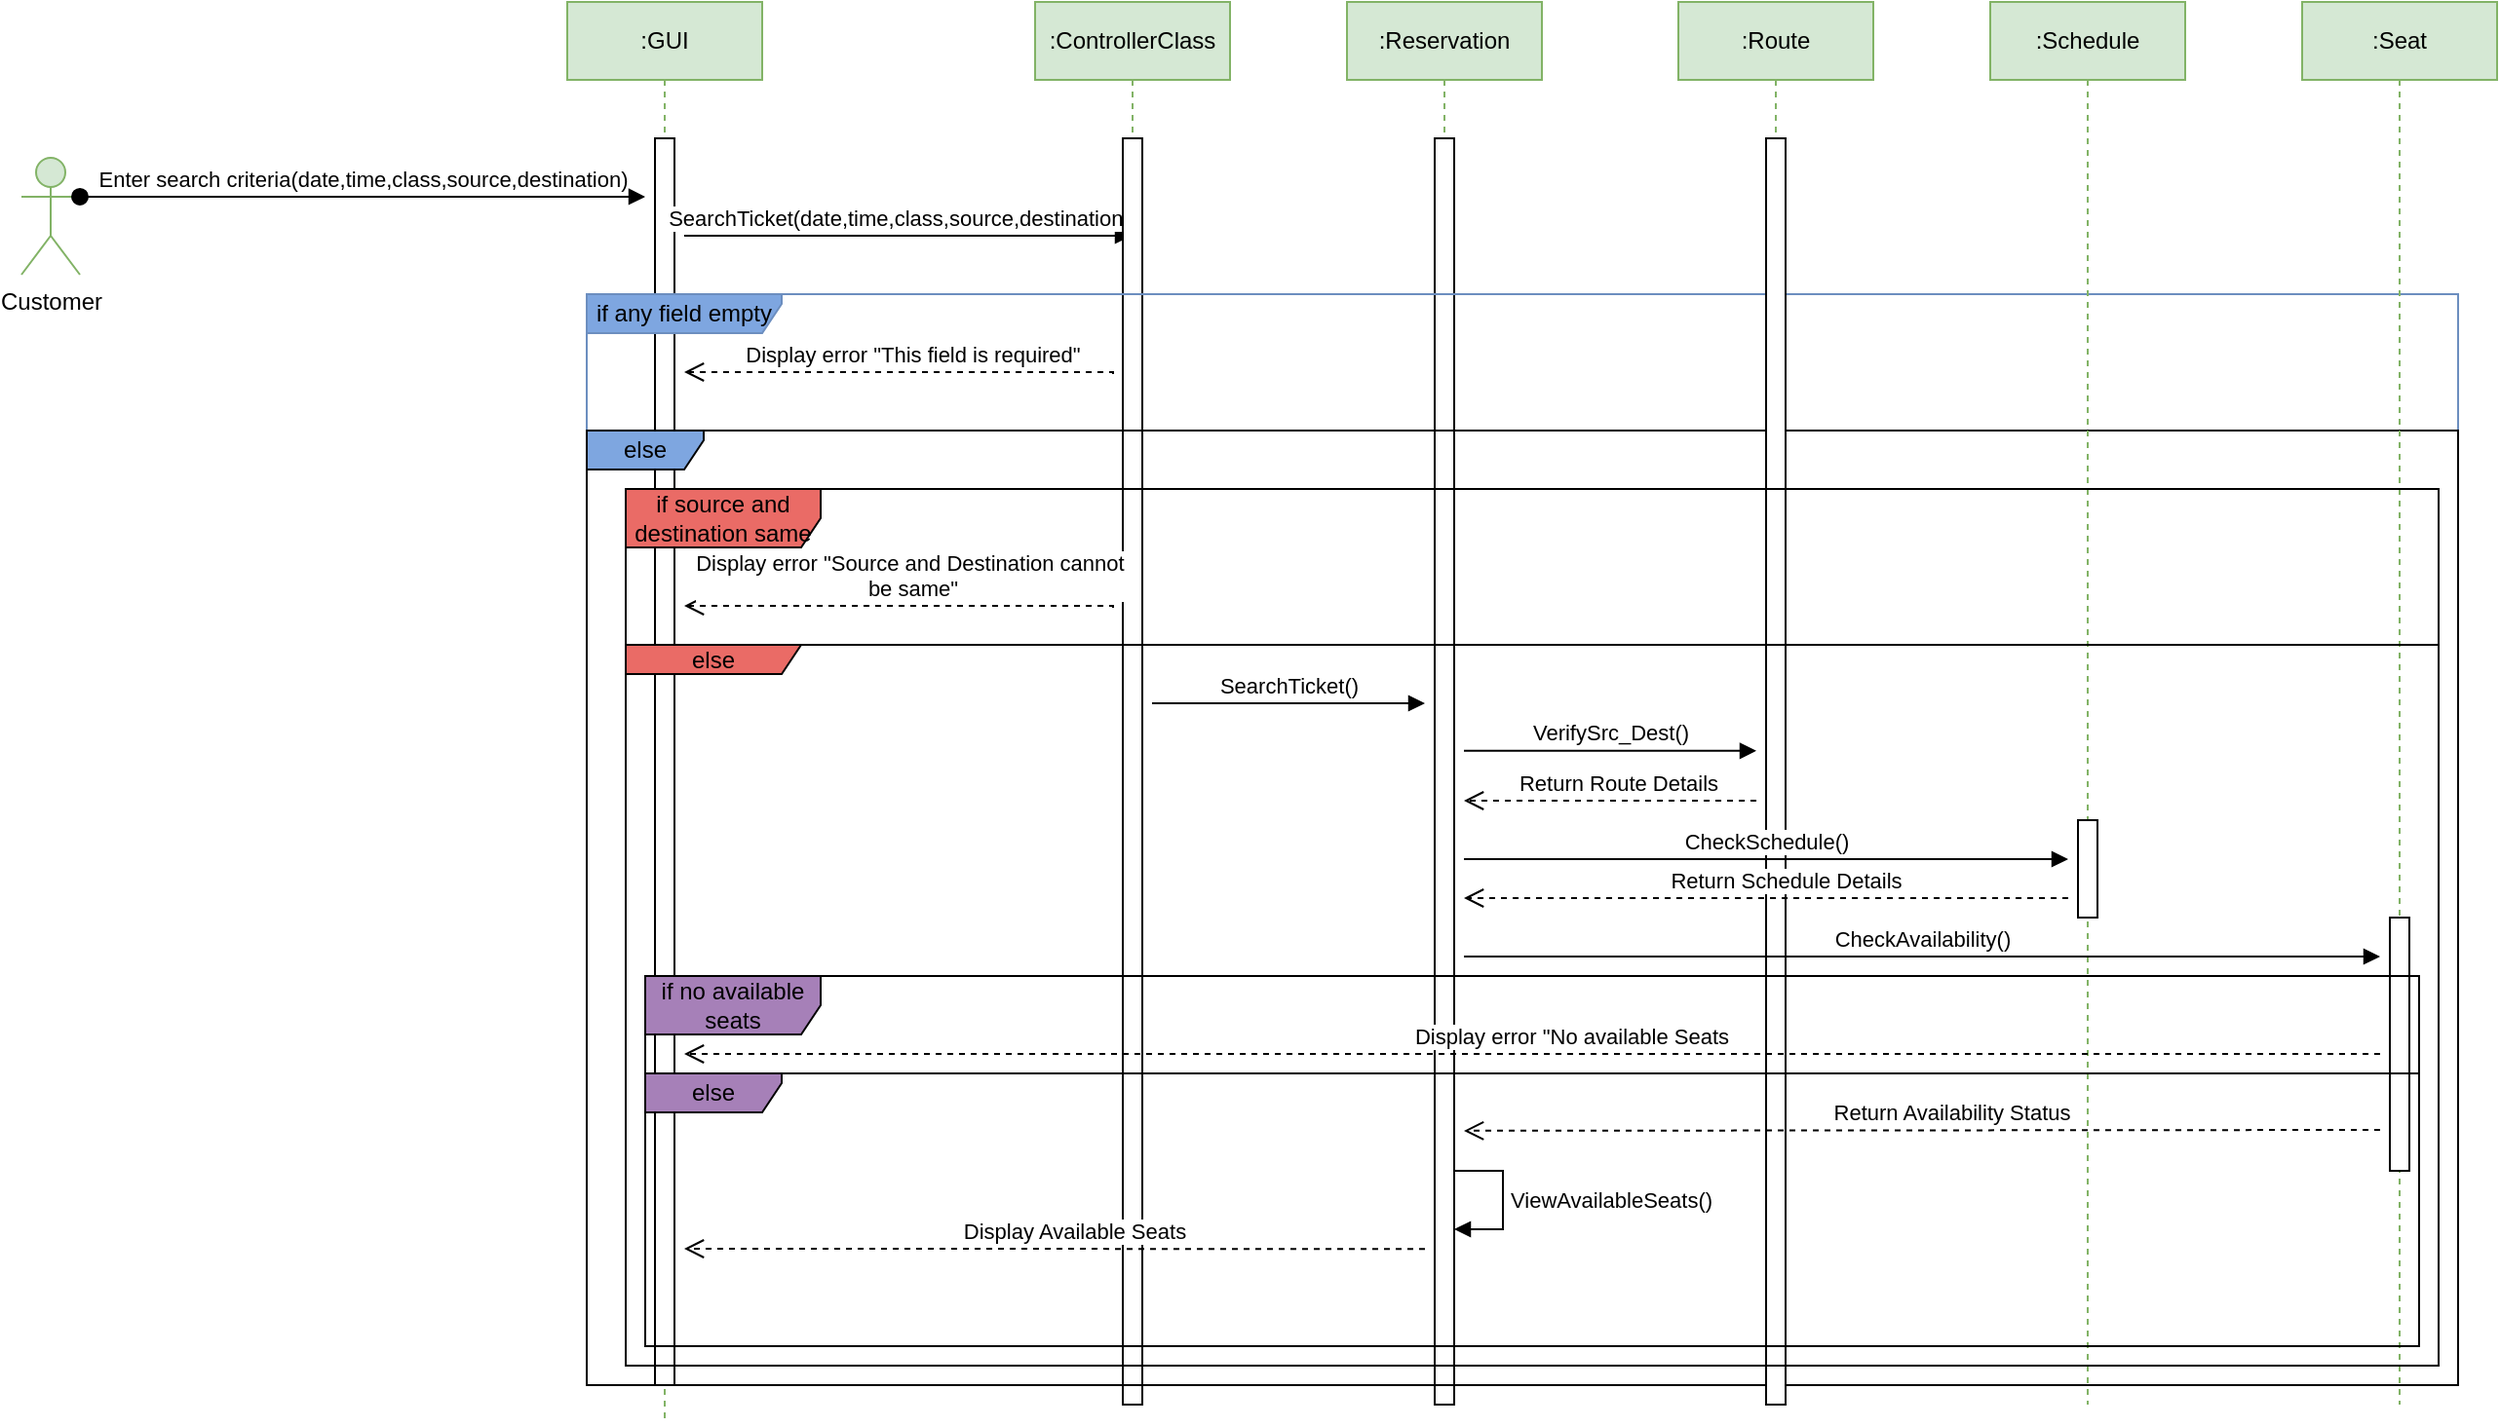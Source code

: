 <mxfile version="28.2.7">
  <diagram name="Page-1" id="D9e64Qj5WltO49DRFwKk">
    <mxGraphModel grid="1" page="1" gridSize="10" guides="1" tooltips="1" connect="1" arrows="1" fold="1" pageScale="1" pageWidth="850" pageHeight="1100" math="0" shadow="0">
      <root>
        <mxCell id="0" />
        <mxCell id="1" parent="0" />
        <mxCell id="OplAgv3Yd-DfTspWTNrv-1" value=":GUI" style="shape=umlLifeline;perimeter=lifelinePerimeter;whiteSpace=wrap;html=1;container=0;dropTarget=0;collapsible=0;recursiveResize=0;outlineConnect=0;portConstraint=eastwest;newEdgeStyle={&quot;edgeStyle&quot;:&quot;elbowEdgeStyle&quot;,&quot;elbow&quot;:&quot;vertical&quot;,&quot;curved&quot;:0,&quot;rounded&quot;:0};fillColor=#d5e8d4;strokeColor=#82b366;" vertex="1" parent="1">
          <mxGeometry x="820" y="170" width="100" height="730" as="geometry" />
        </mxCell>
        <mxCell id="OplAgv3Yd-DfTspWTNrv-2" value="" style="html=1;points=[];perimeter=orthogonalPerimeter;outlineConnect=0;targetShapes=umlLifeline;portConstraint=eastwest;newEdgeStyle={&quot;edgeStyle&quot;:&quot;elbowEdgeStyle&quot;,&quot;elbow&quot;:&quot;vertical&quot;,&quot;curved&quot;:0,&quot;rounded&quot;:0};" vertex="1" parent="OplAgv3Yd-DfTspWTNrv-1">
          <mxGeometry x="45" y="70" width="10" height="640" as="geometry" />
        </mxCell>
        <mxCell id="OplAgv3Yd-DfTspWTNrv-3" value="SearchTicket(date,time,class,source,destination)" style="html=1;verticalAlign=bottom;endArrow=block;edgeStyle=elbowEdgeStyle;elbow=vertical;curved=0;rounded=0;" edge="1" parent="1" target="OplAgv3Yd-DfTspWTNrv-6">
          <mxGeometry x="-0.041" relative="1" as="geometry">
            <mxPoint x="880" y="290" as="sourcePoint" />
            <Array as="points">
              <mxPoint x="1020" y="290" />
              <mxPoint x="975" y="280" />
            </Array>
            <mxPoint x="1089.5" y="290" as="targetPoint" />
            <mxPoint as="offset" />
          </mxGeometry>
        </mxCell>
        <mxCell id="OplAgv3Yd-DfTspWTNrv-4" value="Customer" style="shape=umlActor;verticalLabelPosition=bottom;verticalAlign=top;html=1;outlineConnect=0;fillColor=#d5e8d4;strokeColor=#82b366;" vertex="1" parent="1">
          <mxGeometry x="540" y="250" width="30" height="60" as="geometry" />
        </mxCell>
        <mxCell id="OplAgv3Yd-DfTspWTNrv-5" value="Enter search criteria(date,time,class,source,destination)" style="html=1;verticalAlign=bottom;startArrow=oval;endArrow=block;startSize=8;edgeStyle=elbowEdgeStyle;elbow=horizontal;curved=0;rounded=0;exitX=1;exitY=0.333;exitDx=0;exitDy=0;exitPerimeter=0;" edge="1" parent="1" source="OplAgv3Yd-DfTspWTNrv-4">
          <mxGeometry relative="1" as="geometry">
            <mxPoint x="820" y="270" as="sourcePoint" />
            <mxPoint x="860" y="270" as="targetPoint" />
            <Array as="points">
              <mxPoint x="840" y="270" />
            </Array>
          </mxGeometry>
        </mxCell>
        <mxCell id="OplAgv3Yd-DfTspWTNrv-6" value=":ControllerClass" style="shape=umlLifeline;perimeter=lifelinePerimeter;whiteSpace=wrap;html=1;container=0;dropTarget=0;collapsible=0;recursiveResize=0;outlineConnect=0;portConstraint=eastwest;newEdgeStyle={&quot;edgeStyle&quot;:&quot;elbowEdgeStyle&quot;,&quot;elbow&quot;:&quot;vertical&quot;,&quot;curved&quot;:0,&quot;rounded&quot;:0};fillColor=#d5e8d4;strokeColor=#82b366;" vertex="1" parent="1">
          <mxGeometry x="1060" y="170" width="100" height="720" as="geometry" />
        </mxCell>
        <mxCell id="OplAgv3Yd-DfTspWTNrv-7" value="" style="html=1;points=[];perimeter=orthogonalPerimeter;outlineConnect=0;targetShapes=umlLifeline;portConstraint=eastwest;newEdgeStyle={&quot;edgeStyle&quot;:&quot;elbowEdgeStyle&quot;,&quot;elbow&quot;:&quot;vertical&quot;,&quot;curved&quot;:0,&quot;rounded&quot;:0};" vertex="1" parent="OplAgv3Yd-DfTspWTNrv-6">
          <mxGeometry x="45" y="70" width="10" height="650" as="geometry" />
        </mxCell>
        <mxCell id="OplAgv3Yd-DfTspWTNrv-8" value=":Reservation" style="shape=umlLifeline;perimeter=lifelinePerimeter;whiteSpace=wrap;html=1;container=0;dropTarget=0;collapsible=0;recursiveResize=0;outlineConnect=0;portConstraint=eastwest;newEdgeStyle={&quot;edgeStyle&quot;:&quot;elbowEdgeStyle&quot;,&quot;elbow&quot;:&quot;vertical&quot;,&quot;curved&quot;:0,&quot;rounded&quot;:0};fillColor=#d5e8d4;strokeColor=#82b366;" vertex="1" parent="1">
          <mxGeometry x="1220" y="170" width="100" height="720" as="geometry" />
        </mxCell>
        <mxCell id="OplAgv3Yd-DfTspWTNrv-9" value="" style="html=1;points=[];perimeter=orthogonalPerimeter;outlineConnect=0;targetShapes=umlLifeline;portConstraint=eastwest;newEdgeStyle={&quot;edgeStyle&quot;:&quot;elbowEdgeStyle&quot;,&quot;elbow&quot;:&quot;vertical&quot;,&quot;curved&quot;:0,&quot;rounded&quot;:0};" vertex="1" parent="OplAgv3Yd-DfTspWTNrv-8">
          <mxGeometry x="45" y="70" width="10" height="650" as="geometry" />
        </mxCell>
        <mxCell id="OplAgv3Yd-DfTspWTNrv-10" value="SearchTicket()" style="html=1;verticalAlign=bottom;endArrow=block;edgeStyle=elbowEdgeStyle;elbow=vertical;curved=0;rounded=0;" edge="1" parent="1">
          <mxGeometry relative="1" as="geometry">
            <mxPoint x="1120" y="530" as="sourcePoint" />
            <Array as="points">
              <mxPoint x="1250" y="530" />
              <mxPoint x="1205" y="520" />
            </Array>
            <mxPoint x="1260" y="530" as="targetPoint" />
            <mxPoint as="offset" />
          </mxGeometry>
        </mxCell>
        <mxCell id="OplAgv3Yd-DfTspWTNrv-11" value="if any field empty" style="shape=umlFrame;whiteSpace=wrap;html=1;pointerEvents=0;width=100;height=20;fillColor=#7EA6E0;strokeColor=#6c8ebf;" vertex="1" parent="1">
          <mxGeometry x="830" y="320" width="960" height="560" as="geometry" />
        </mxCell>
        <mxCell id="OplAgv3Yd-DfTspWTNrv-12" value="else" style="shape=umlFrame;whiteSpace=wrap;html=1;pointerEvents=0;width=60;height=20;fillColor=#7EA6E0;" vertex="1" parent="1">
          <mxGeometry x="830" y="390" width="960" height="490" as="geometry" />
        </mxCell>
        <mxCell id="OplAgv3Yd-DfTspWTNrv-13" value="Display error &quot;This field is required&quot;" style="html=1;verticalAlign=bottom;endArrow=open;dashed=1;endSize=8;edgeStyle=elbowEdgeStyle;elbow=vertical;curved=0;rounded=0;" edge="1" parent="1">
          <mxGeometry x="-0.053" relative="1" as="geometry">
            <mxPoint x="880" y="360" as="targetPoint" />
            <Array as="points">
              <mxPoint x="1120" y="360" />
            </Array>
            <mxPoint x="1100" y="361" as="sourcePoint" />
            <mxPoint as="offset" />
          </mxGeometry>
        </mxCell>
        <mxCell id="OplAgv3Yd-DfTspWTNrv-14" value=":Route" style="shape=umlLifeline;perimeter=lifelinePerimeter;whiteSpace=wrap;html=1;container=0;dropTarget=0;collapsible=0;recursiveResize=0;outlineConnect=0;portConstraint=eastwest;newEdgeStyle={&quot;edgeStyle&quot;:&quot;elbowEdgeStyle&quot;,&quot;elbow&quot;:&quot;vertical&quot;,&quot;curved&quot;:0,&quot;rounded&quot;:0};fillColor=#d5e8d4;strokeColor=#82b366;" vertex="1" parent="1">
          <mxGeometry x="1390" y="170" width="100" height="720" as="geometry" />
        </mxCell>
        <mxCell id="OplAgv3Yd-DfTspWTNrv-15" value="" style="html=1;points=[];perimeter=orthogonalPerimeter;outlineConnect=0;targetShapes=umlLifeline;portConstraint=eastwest;newEdgeStyle={&quot;edgeStyle&quot;:&quot;elbowEdgeStyle&quot;,&quot;elbow&quot;:&quot;vertical&quot;,&quot;curved&quot;:0,&quot;rounded&quot;:0};" vertex="1" parent="OplAgv3Yd-DfTspWTNrv-14">
          <mxGeometry x="45" y="70" width="10" height="650" as="geometry" />
        </mxCell>
        <mxCell id="OplAgv3Yd-DfTspWTNrv-16" value=":Schedule" style="shape=umlLifeline;perimeter=lifelinePerimeter;whiteSpace=wrap;html=1;container=0;dropTarget=0;collapsible=0;recursiveResize=0;outlineConnect=0;portConstraint=eastwest;newEdgeStyle={&quot;edgeStyle&quot;:&quot;elbowEdgeStyle&quot;,&quot;elbow&quot;:&quot;vertical&quot;,&quot;curved&quot;:0,&quot;rounded&quot;:0};fillColor=#d5e8d4;strokeColor=#82b366;" vertex="1" parent="1">
          <mxGeometry x="1550" y="170" width="100" height="720" as="geometry" />
        </mxCell>
        <mxCell id="OplAgv3Yd-DfTspWTNrv-17" value="" style="html=1;points=[];perimeter=orthogonalPerimeter;outlineConnect=0;targetShapes=umlLifeline;portConstraint=eastwest;newEdgeStyle={&quot;edgeStyle&quot;:&quot;elbowEdgeStyle&quot;,&quot;elbow&quot;:&quot;vertical&quot;,&quot;curved&quot;:0,&quot;rounded&quot;:0};" vertex="1" parent="OplAgv3Yd-DfTspWTNrv-16">
          <mxGeometry x="45" y="420" width="10" height="50" as="geometry" />
        </mxCell>
        <mxCell id="OplAgv3Yd-DfTspWTNrv-18" value=":Seat" style="shape=umlLifeline;perimeter=lifelinePerimeter;whiteSpace=wrap;html=1;container=0;dropTarget=0;collapsible=0;recursiveResize=0;outlineConnect=0;portConstraint=eastwest;newEdgeStyle={&quot;edgeStyle&quot;:&quot;elbowEdgeStyle&quot;,&quot;elbow&quot;:&quot;vertical&quot;,&quot;curved&quot;:0,&quot;rounded&quot;:0};fillColor=#d5e8d4;strokeColor=#82b366;" vertex="1" parent="1">
          <mxGeometry x="1710" y="170" width="100" height="720" as="geometry" />
        </mxCell>
        <mxCell id="OplAgv3Yd-DfTspWTNrv-19" value="" style="html=1;points=[];perimeter=orthogonalPerimeter;outlineConnect=0;targetShapes=umlLifeline;portConstraint=eastwest;newEdgeStyle={&quot;edgeStyle&quot;:&quot;elbowEdgeStyle&quot;,&quot;elbow&quot;:&quot;vertical&quot;,&quot;curved&quot;:0,&quot;rounded&quot;:0};" vertex="1" parent="OplAgv3Yd-DfTspWTNrv-18">
          <mxGeometry x="45" y="470" width="10" height="130" as="geometry" />
        </mxCell>
        <mxCell id="OplAgv3Yd-DfTspWTNrv-20" value="if source and destination same" style="shape=umlFrame;whiteSpace=wrap;html=1;pointerEvents=0;width=100;height=30;gradientColor=none;fillColor=#EA6B66;" vertex="1" parent="1">
          <mxGeometry x="850" y="420" width="930" height="450" as="geometry" />
        </mxCell>
        <mxCell id="OplAgv3Yd-DfTspWTNrv-21" value="Display error &quot;Source and Destination cannot&amp;nbsp;&lt;div&gt;be same&quot;&lt;/div&gt;" style="html=1;verticalAlign=bottom;endArrow=open;dashed=1;endSize=8;edgeStyle=elbowEdgeStyle;elbow=vertical;curved=0;rounded=0;" edge="1" parent="1">
          <mxGeometry x="-0.053" relative="1" as="geometry">
            <mxPoint x="880" y="480" as="targetPoint" />
            <Array as="points">
              <mxPoint x="1120" y="480" />
            </Array>
            <mxPoint x="1100" y="481" as="sourcePoint" />
            <mxPoint as="offset" />
          </mxGeometry>
        </mxCell>
        <mxCell id="OplAgv3Yd-DfTspWTNrv-22" value="else" style="shape=umlFrame;whiteSpace=wrap;html=1;pointerEvents=0;width=90;height=15;fillColor=#EA6B66;" vertex="1" parent="1">
          <mxGeometry x="850" y="500" width="930" height="370" as="geometry" />
        </mxCell>
        <mxCell id="OplAgv3Yd-DfTspWTNrv-23" value="VerifySrc_Dest()" style="html=1;verticalAlign=bottom;endArrow=block;edgeStyle=elbowEdgeStyle;elbow=vertical;curved=0;rounded=0;" edge="1" parent="1">
          <mxGeometry relative="1" as="geometry">
            <mxPoint x="1280" y="554.41" as="sourcePoint" />
            <Array as="points">
              <mxPoint x="1410" y="554.41" />
              <mxPoint x="1365" y="544.41" />
            </Array>
            <mxPoint x="1430" y="554.41" as="targetPoint" />
            <mxPoint as="offset" />
          </mxGeometry>
        </mxCell>
        <mxCell id="OplAgv3Yd-DfTspWTNrv-24" value="Return Route Details" style="html=1;verticalAlign=bottom;endArrow=open;dashed=1;endSize=8;edgeStyle=elbowEdgeStyle;elbow=vertical;curved=0;rounded=0;" edge="1" parent="1">
          <mxGeometry x="-0.067" relative="1" as="geometry">
            <mxPoint x="1280" y="580" as="targetPoint" />
            <Array as="points">
              <mxPoint x="1395" y="580" />
            </Array>
            <mxPoint x="1430" y="580" as="sourcePoint" />
            <mxPoint x="-1" as="offset" />
          </mxGeometry>
        </mxCell>
        <mxCell id="OplAgv3Yd-DfTspWTNrv-25" value="CheckSchedule()" style="html=1;verticalAlign=bottom;endArrow=block;edgeStyle=elbowEdgeStyle;elbow=vertical;curved=0;rounded=0;" edge="1" parent="1">
          <mxGeometry relative="1" as="geometry">
            <mxPoint x="1280" y="610" as="sourcePoint" />
            <Array as="points">
              <mxPoint x="1410" y="610" />
              <mxPoint x="1365" y="600" />
            </Array>
            <mxPoint x="1590" y="610" as="targetPoint" />
            <mxPoint as="offset" />
          </mxGeometry>
        </mxCell>
        <mxCell id="OplAgv3Yd-DfTspWTNrv-26" value="Return Schedule Details" style="html=1;verticalAlign=bottom;endArrow=open;dashed=1;endSize=8;edgeStyle=elbowEdgeStyle;elbow=vertical;curved=0;rounded=0;" edge="1" parent="1">
          <mxGeometry x="-0.067" relative="1" as="geometry">
            <mxPoint x="1280" y="630" as="targetPoint" />
            <Array as="points">
              <mxPoint x="1395" y="630" />
            </Array>
            <mxPoint x="1590" y="630" as="sourcePoint" />
            <mxPoint x="-1" as="offset" />
          </mxGeometry>
        </mxCell>
        <mxCell id="OplAgv3Yd-DfTspWTNrv-27" value="CheckAvailability()" style="html=1;verticalAlign=bottom;endArrow=block;edgeStyle=elbowEdgeStyle;elbow=vertical;curved=0;rounded=0;" edge="1" parent="1">
          <mxGeometry relative="1" as="geometry">
            <mxPoint x="1280" y="660" as="sourcePoint" />
            <Array as="points">
              <mxPoint x="1570" y="660" />
              <mxPoint x="1525" y="650" />
            </Array>
            <mxPoint x="1750" y="660" as="targetPoint" />
            <mxPoint as="offset" />
          </mxGeometry>
        </mxCell>
        <mxCell id="OplAgv3Yd-DfTspWTNrv-28" value="Display error &quot;No available Seats" style="html=1;verticalAlign=bottom;endArrow=open;dashed=1;endSize=8;edgeStyle=elbowEdgeStyle;elbow=horizontal;curved=0;rounded=0;" edge="1" parent="1">
          <mxGeometry x="-0.046" relative="1" as="geometry">
            <mxPoint x="880" y="710" as="targetPoint" />
            <Array as="points">
              <mxPoint x="1385" y="710" />
            </Array>
            <mxPoint x="1750" y="710" as="sourcePoint" />
            <mxPoint as="offset" />
          </mxGeometry>
        </mxCell>
        <mxCell id="OplAgv3Yd-DfTspWTNrv-29" value="if no available seats" style="shape=umlFrame;whiteSpace=wrap;html=1;pointerEvents=0;width=90;height=30;fillColor=#A680B8;" vertex="1" parent="1">
          <mxGeometry x="860" y="670" width="910" height="190" as="geometry" />
        </mxCell>
        <mxCell id="OplAgv3Yd-DfTspWTNrv-30" value="else" style="shape=umlFrame;whiteSpace=wrap;html=1;pointerEvents=0;width=70;height=20;fillColor=#A680B8;" vertex="1" parent="1">
          <mxGeometry x="860" y="720" width="910" height="140" as="geometry" />
        </mxCell>
        <mxCell id="OplAgv3Yd-DfTspWTNrv-31" value="Return Availability Status" style="html=1;verticalAlign=bottom;endArrow=open;dashed=1;endSize=8;edgeStyle=elbowEdgeStyle;elbow=vertical;curved=0;rounded=0;" edge="1" parent="1">
          <mxGeometry x="-0.067" relative="1" as="geometry">
            <mxPoint x="1280" y="749.44" as="targetPoint" />
            <Array as="points">
              <mxPoint x="1545" y="749.44" />
            </Array>
            <mxPoint x="1750" y="749" as="sourcePoint" />
            <mxPoint x="-1" as="offset" />
          </mxGeometry>
        </mxCell>
        <mxCell id="OplAgv3Yd-DfTspWTNrv-32" value="Display Available Seats" style="html=1;verticalAlign=bottom;endArrow=open;dashed=1;endSize=8;edgeStyle=elbowEdgeStyle;elbow=vertical;curved=0;rounded=0;" edge="1" parent="1">
          <mxGeometry x="-0.053" relative="1" as="geometry">
            <mxPoint x="880" y="810.0" as="targetPoint" />
            <Array as="points">
              <mxPoint x="995" y="810.0" />
            </Array>
            <mxPoint x="1260" y="810.11" as="sourcePoint" />
            <mxPoint as="offset" />
          </mxGeometry>
        </mxCell>
        <mxCell id="OplAgv3Yd-DfTspWTNrv-33" value="ViewAvailableSeats()" style="html=1;align=left;spacingLeft=2;endArrow=block;rounded=0;edgeStyle=orthogonalEdgeStyle;curved=0;rounded=0;" edge="1" parent="1">
          <mxGeometry relative="1" as="geometry">
            <mxPoint x="1275" y="770" as="sourcePoint" />
            <Array as="points">
              <mxPoint x="1300" y="800" />
            </Array>
            <mxPoint x="1275" y="800" as="targetPoint" />
          </mxGeometry>
        </mxCell>
      </root>
    </mxGraphModel>
  </diagram>
</mxfile>
